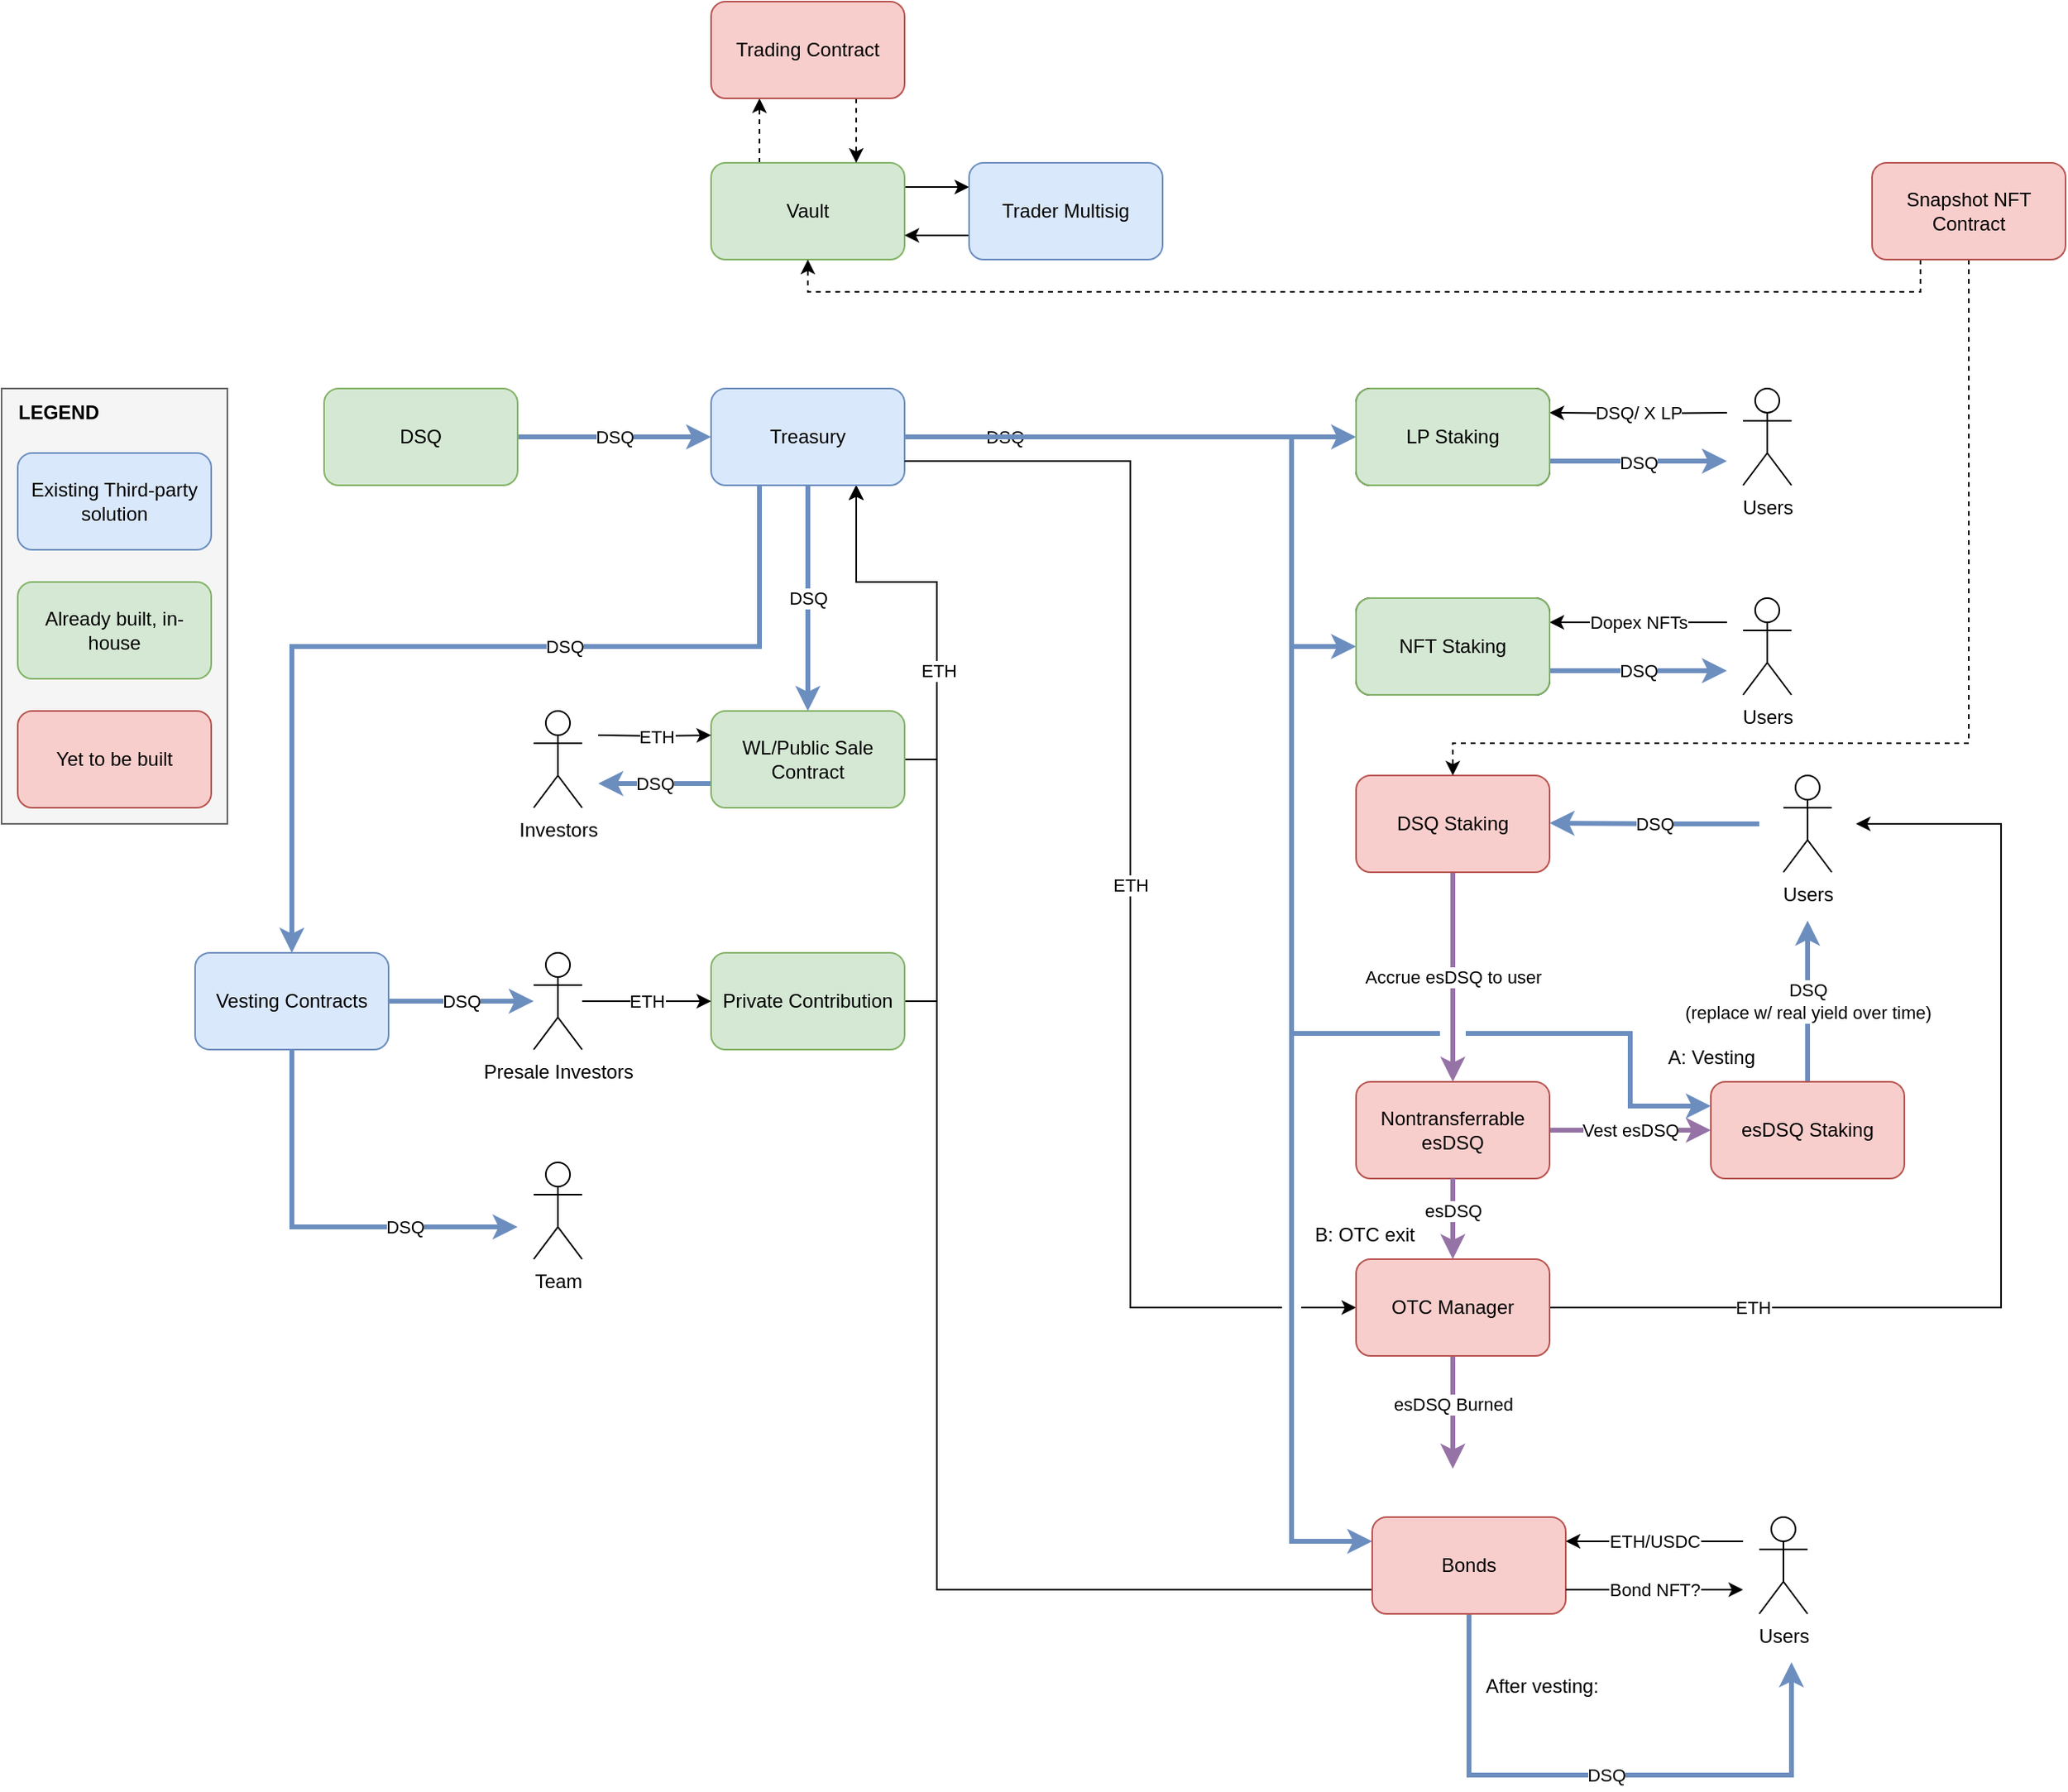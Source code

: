 <mxfile version="20.3.0" type="device" pages="3"><diagram id="2Hbxnk11KFc1ChnuIYfN" name="Ecosystem"><mxGraphModel dx="1422" dy="1265" grid="1" gridSize="10" guides="1" tooltips="1" connect="1" arrows="1" fold="1" page="0" pageScale="1" pageWidth="1700" pageHeight="1100" math="0" shadow="0"><root><mxCell id="0"/><mxCell id="1" parent="0"/><mxCell id="eENBWlVigVIE0L7G8S4K-54" style="edgeStyle=orthogonalEdgeStyle;rounded=0;jumpStyle=gap;jumpSize=12;orthogonalLoop=1;jettySize=auto;html=1;exitX=0;exitY=0.75;exitDx=0;exitDy=0;entryX=0.75;entryY=1;entryDx=0;entryDy=0;strokeWidth=1;" parent="1" source="eENBWlVigVIE0L7G8S4K-46" target="eENBWlVigVIE0L7G8S4K-1" edge="1"><mxGeometry relative="1" as="geometry"><Array as="points"><mxPoint x="580" y="785"/><mxPoint x="580" y="160"/><mxPoint x="530" y="160"/></Array></mxGeometry></mxCell><mxCell id="eENBWlVigVIE0L7G8S4K-47" style="edgeStyle=orthogonalEdgeStyle;rounded=0;orthogonalLoop=1;jettySize=auto;html=1;exitX=1;exitY=0.5;exitDx=0;exitDy=0;entryX=0;entryY=0.25;entryDx=0;entryDy=0;strokeWidth=3;fillColor=#dae8fc;strokeColor=#6c8ebf;" parent="1" source="eENBWlVigVIE0L7G8S4K-1" target="eENBWlVigVIE0L7G8S4K-46" edge="1"><mxGeometry relative="1" as="geometry"><Array as="points"><mxPoint x="800" y="70"/><mxPoint x="800" y="755"/></Array></mxGeometry></mxCell><mxCell id="eENBWlVigVIE0L7G8S4K-43" value="" style="rounded=0;whiteSpace=wrap;html=1;fillColor=#f5f5f5;fontColor=#333333;strokeColor=#666666;" parent="1" vertex="1"><mxGeometry y="40" width="140" height="270" as="geometry"/></mxCell><mxCell id="eENBWlVigVIE0L7G8S4K-2" value="DSQ" style="edgeStyle=orthogonalEdgeStyle;rounded=0;orthogonalLoop=1;jettySize=auto;html=1;exitX=1;exitY=0.5;exitDx=0;exitDy=0;entryX=0;entryY=0.5;entryDx=0;entryDy=0;fillColor=#dae8fc;strokeColor=#6c8ebf;strokeWidth=3;" parent="1" source="uSGcRh3RDVfGduIQqSpT-1" target="eENBWlVigVIE0L7G8S4K-1" edge="1"><mxGeometry relative="1" as="geometry"/></mxCell><mxCell id="uSGcRh3RDVfGduIQqSpT-1" value="DSQ" style="rounded=1;whiteSpace=wrap;html=1;fillColor=#d5e8d4;strokeColor=#82b366;" parent="1" vertex="1"><mxGeometry x="200" y="40" width="120" height="60" as="geometry"/></mxCell><mxCell id="eENBWlVigVIE0L7G8S4K-33" value="DSQ&lt;br&gt;(replace w/ real yield over time)" style="edgeStyle=orthogonalEdgeStyle;rounded=0;orthogonalLoop=1;jettySize=auto;html=1;exitX=0.5;exitY=0;exitDx=0;exitDy=0;strokeWidth=3;fillColor=#dae8fc;strokeColor=#6c8ebf;startArrow=none;" parent="1" source="zjhkHGpCl8EwcmfqpdrE-4" edge="1"><mxGeometry relative="1" as="geometry"><mxPoint x="1120" y="370" as="targetPoint"/><mxPoint as="offset"/></mxGeometry></mxCell><mxCell id="eENBWlVigVIE0L7G8S4K-35" value="ETH" style="edgeStyle=orthogonalEdgeStyle;rounded=0;orthogonalLoop=1;jettySize=auto;html=1;strokeWidth=1;exitX=1;exitY=0.5;exitDx=0;exitDy=0;" parent="1" source="zjhkHGpCl8EwcmfqpdrE-2" edge="1"><mxGeometry x="-0.625" relative="1" as="geometry"><mxPoint x="1150" y="310" as="targetPoint"/><Array as="points"><mxPoint x="1240" y="610"/><mxPoint x="1240" y="310"/></Array><mxPoint as="offset"/><mxPoint x="1070" y="580" as="sourcePoint"/></mxGeometry></mxCell><mxCell id="eENBWlVigVIE0L7G8S4K-37" value="esDSQ Burned" style="edgeStyle=orthogonalEdgeStyle;rounded=0;orthogonalLoop=1;jettySize=auto;html=1;exitX=0.5;exitY=1;exitDx=0;exitDy=0;strokeWidth=3;startArrow=none;fillColor=#e1d5e7;strokeColor=#9673a6;" parent="1" source="zjhkHGpCl8EwcmfqpdrE-2" edge="1"><mxGeometry x="-0.143" relative="1" as="geometry"><mxPoint x="900" y="710" as="targetPoint"/><mxPoint as="offset"/></mxGeometry></mxCell><mxCell id="zjhkHGpCl8EwcmfqpdrE-7" value="Vest esDSQ" style="edgeStyle=orthogonalEdgeStyle;rounded=0;orthogonalLoop=1;jettySize=auto;html=1;exitX=1;exitY=0.5;exitDx=0;exitDy=0;entryX=0;entryY=0.5;entryDx=0;entryDy=0;endArrow=classic;endFill=1;fillColor=#e1d5e7;strokeColor=#9673a6;strokeWidth=3;" parent="1" source="uSGcRh3RDVfGduIQqSpT-2" target="zjhkHGpCl8EwcmfqpdrE-4" edge="1"><mxGeometry relative="1" as="geometry"/></mxCell><mxCell id="uSGcRh3RDVfGduIQqSpT-2" value="Nontransferrable esDSQ" style="rounded=1;whiteSpace=wrap;html=1;fillColor=#f8cecc;strokeColor=#b85450;" parent="1" vertex="1"><mxGeometry x="840" y="470" width="120" height="60" as="geometry"/></mxCell><mxCell id="eENBWlVigVIE0L7G8S4K-9" value="DSQ" style="edgeStyle=orthogonalEdgeStyle;rounded=0;orthogonalLoop=1;jettySize=auto;html=1;exitX=0;exitY=0.75;exitDx=0;exitDy=0;fillColor=#dae8fc;strokeColor=#6c8ebf;strokeWidth=3;" parent="1" source="uSGcRh3RDVfGduIQqSpT-3" edge="1"><mxGeometry relative="1" as="geometry"><mxPoint x="370" y="285" as="targetPoint"/></mxGeometry></mxCell><mxCell id="eENBWlVigVIE0L7G8S4K-29" style="edgeStyle=orthogonalEdgeStyle;rounded=0;orthogonalLoop=1;jettySize=auto;html=1;exitX=1;exitY=0.5;exitDx=0;exitDy=0;entryX=0.75;entryY=1;entryDx=0;entryDy=0;" parent="1" source="uSGcRh3RDVfGduIQqSpT-3" target="eENBWlVigVIE0L7G8S4K-1" edge="1"><mxGeometry relative="1" as="geometry"><Array as="points"><mxPoint x="580" y="270"/><mxPoint x="580" y="160"/><mxPoint x="530" y="160"/></Array></mxGeometry></mxCell><mxCell id="uSGcRh3RDVfGduIQqSpT-3" value="WL/Public Sale Contract" style="rounded=1;whiteSpace=wrap;html=1;fillColor=#d5e8d4;strokeColor=#82b366;" parent="1" vertex="1"><mxGeometry x="440" y="240" width="120" height="60" as="geometry"/></mxCell><mxCell id="eENBWlVigVIE0L7G8S4K-28" style="edgeStyle=orthogonalEdgeStyle;rounded=0;orthogonalLoop=1;jettySize=auto;html=1;exitX=1;exitY=0.5;exitDx=0;exitDy=0;entryX=0.75;entryY=1;entryDx=0;entryDy=0;" parent="1" source="uSGcRh3RDVfGduIQqSpT-4" target="eENBWlVigVIE0L7G8S4K-1" edge="1"><mxGeometry relative="1" as="geometry"><Array as="points"><mxPoint x="580" y="420"/><mxPoint x="580" y="160"/><mxPoint x="530" y="160"/></Array></mxGeometry></mxCell><mxCell id="eENBWlVigVIE0L7G8S4K-30" value="ETH" style="edgeLabel;html=1;align=center;verticalAlign=middle;resizable=0;points=[];" parent="eENBWlVigVIE0L7G8S4K-28" vertex="1" connectable="0"><mxGeometry x="0.154" y="-1" relative="1" as="geometry"><mxPoint as="offset"/></mxGeometry></mxCell><mxCell id="uSGcRh3RDVfGduIQqSpT-4" value="Private Contribution" style="rounded=1;whiteSpace=wrap;html=1;fillColor=#d5e8d4;strokeColor=#82b366;" parent="1" vertex="1"><mxGeometry x="440" y="390" width="120" height="60" as="geometry"/></mxCell><mxCell id="eENBWlVigVIE0L7G8S4K-3" value="DSQ" style="edgeStyle=orthogonalEdgeStyle;rounded=0;orthogonalLoop=1;jettySize=auto;html=1;exitX=0.5;exitY=1;exitDx=0;exitDy=0;entryX=0.5;entryY=0;entryDx=0;entryDy=0;fillColor=#dae8fc;strokeColor=#6c8ebf;strokeWidth=3;" parent="1" source="eENBWlVigVIE0L7G8S4K-1" target="uSGcRh3RDVfGduIQqSpT-3" edge="1"><mxGeometry relative="1" as="geometry"/></mxCell><mxCell id="eENBWlVigVIE0L7G8S4K-6" value="DSQ" style="edgeStyle=orthogonalEdgeStyle;rounded=0;orthogonalLoop=1;jettySize=auto;html=1;exitX=0.25;exitY=1;exitDx=0;exitDy=0;entryX=0.5;entryY=0;entryDx=0;entryDy=0;fillColor=#dae8fc;strokeColor=#6c8ebf;strokeWidth=3;" parent="1" source="eENBWlVigVIE0L7G8S4K-1" target="eENBWlVigVIE0L7G8S4K-20" edge="1"><mxGeometry x="-0.236" relative="1" as="geometry"><mxPoint x="320" y="420" as="targetPoint"/><Array as="points"><mxPoint x="470" y="200"/><mxPoint x="180" y="200"/></Array><mxPoint as="offset"/></mxGeometry></mxCell><mxCell id="eENBWlVigVIE0L7G8S4K-12" style="edgeStyle=orthogonalEdgeStyle;rounded=0;orthogonalLoop=1;jettySize=auto;html=1;exitX=1;exitY=0.5;exitDx=0;exitDy=0;entryX=0;entryY=0.5;entryDx=0;entryDy=0;fillColor=#dae8fc;strokeColor=#6c8ebf;strokeWidth=3;" parent="1" source="eENBWlVigVIE0L7G8S4K-1" target="eENBWlVigVIE0L7G8S4K-10" edge="1"><mxGeometry relative="1" as="geometry"/></mxCell><mxCell id="eENBWlVigVIE0L7G8S4K-13" value="DSQ" style="edgeStyle=orthogonalEdgeStyle;rounded=0;orthogonalLoop=1;jettySize=auto;html=1;exitX=1;exitY=0.5;exitDx=0;exitDy=0;entryX=0;entryY=0.5;entryDx=0;entryDy=0;fillColor=#dae8fc;strokeColor=#6c8ebf;strokeWidth=3;" parent="1" source="eENBWlVigVIE0L7G8S4K-1" target="eENBWlVigVIE0L7G8S4K-11" edge="1"><mxGeometry x="-0.7" relative="1" as="geometry"><Array as="points"><mxPoint x="800" y="70"/><mxPoint x="800" y="200"/></Array><mxPoint as="offset"/></mxGeometry></mxCell><mxCell id="eENBWlVigVIE0L7G8S4K-1" value="Treasury" style="rounded=1;whiteSpace=wrap;html=1;fillColor=#dae8fc;strokeColor=#6c8ebf;" parent="1" vertex="1"><mxGeometry x="440" y="40" width="120" height="60" as="geometry"/></mxCell><mxCell id="eENBWlVigVIE0L7G8S4K-5" value="ETH" style="edgeStyle=orthogonalEdgeStyle;rounded=0;orthogonalLoop=1;jettySize=auto;html=1;entryX=0;entryY=0.5;entryDx=0;entryDy=0;" parent="1" source="eENBWlVigVIE0L7G8S4K-4" target="uSGcRh3RDVfGduIQqSpT-4" edge="1"><mxGeometry relative="1" as="geometry"/></mxCell><mxCell id="eENBWlVigVIE0L7G8S4K-4" value="Presale Investors" style="shape=umlActor;verticalLabelPosition=bottom;verticalAlign=top;html=1;outlineConnect=0;" parent="1" vertex="1"><mxGeometry x="330" y="390" width="30" height="60" as="geometry"/></mxCell><mxCell id="eENBWlVigVIE0L7G8S4K-8" value="ETH" style="edgeStyle=orthogonalEdgeStyle;rounded=0;orthogonalLoop=1;jettySize=auto;html=1;entryX=0;entryY=0.25;entryDx=0;entryDy=0;" parent="1" target="uSGcRh3RDVfGduIQqSpT-3" edge="1"><mxGeometry relative="1" as="geometry"><mxPoint x="370" y="255" as="sourcePoint"/></mxGeometry></mxCell><mxCell id="eENBWlVigVIE0L7G8S4K-7" value="Investors" style="shape=umlActor;verticalLabelPosition=bottom;verticalAlign=top;html=1;outlineConnect=0;" parent="1" vertex="1"><mxGeometry x="330" y="240" width="30" height="60" as="geometry"/></mxCell><mxCell id="eENBWlVigVIE0L7G8S4K-15" value="DSQ/ X LP" style="edgeStyle=orthogonalEdgeStyle;rounded=0;orthogonalLoop=1;jettySize=auto;html=1;exitX=1;exitY=0.25;exitDx=0;exitDy=0;entryX=1;entryY=0.25;entryDx=0;entryDy=0;" parent="1" target="eENBWlVigVIE0L7G8S4K-10" edge="1"><mxGeometry relative="1" as="geometry"><mxPoint x="1070" y="55" as="sourcePoint"/></mxGeometry></mxCell><mxCell id="eENBWlVigVIE0L7G8S4K-16" value="DSQ" style="edgeStyle=orthogonalEdgeStyle;rounded=0;orthogonalLoop=1;jettySize=auto;html=1;exitX=1;exitY=0.75;exitDx=0;exitDy=0;fillColor=#dae8fc;strokeColor=#6c8ebf;strokeWidth=3;" parent="1" source="eENBWlVigVIE0L7G8S4K-10" edge="1"><mxGeometry relative="1" as="geometry"><mxPoint x="1070" y="85" as="targetPoint"/></mxGeometry></mxCell><mxCell id="eENBWlVigVIE0L7G8S4K-10" value="LP Staking" style="rounded=1;whiteSpace=wrap;html=1;" parent="1" vertex="1"><mxGeometry x="840" y="40" width="120" height="60" as="geometry"/></mxCell><mxCell id="eENBWlVigVIE0L7G8S4K-11" value="NFT Staking" style="rounded=1;whiteSpace=wrap;html=1;" parent="1" vertex="1"><mxGeometry x="840" y="170" width="120" height="60" as="geometry"/></mxCell><mxCell id="eENBWlVigVIE0L7G8S4K-14" value="Users" style="shape=umlActor;verticalLabelPosition=bottom;verticalAlign=top;html=1;outlineConnect=0;" parent="1" vertex="1"><mxGeometry x="1080" y="40" width="30" height="60" as="geometry"/></mxCell><mxCell id="eENBWlVigVIE0L7G8S4K-17" value="Dopex NFTs" style="edgeStyle=orthogonalEdgeStyle;rounded=0;orthogonalLoop=1;jettySize=auto;html=1;exitX=1;exitY=0.25;exitDx=0;exitDy=0;entryX=1;entryY=0.25;entryDx=0;entryDy=0;" parent="1" edge="1"><mxGeometry relative="1" as="geometry"><mxPoint x="960" y="185" as="targetPoint"/><mxPoint x="1070" y="185" as="sourcePoint"/></mxGeometry></mxCell><mxCell id="eENBWlVigVIE0L7G8S4K-18" value="DSQ" style="edgeStyle=orthogonalEdgeStyle;rounded=0;orthogonalLoop=1;jettySize=auto;html=1;exitX=1;exitY=0.75;exitDx=0;exitDy=0;fillColor=#dae8fc;strokeColor=#6c8ebf;strokeWidth=3;" parent="1" edge="1"><mxGeometry relative="1" as="geometry"><mxPoint x="1070" y="215" as="targetPoint"/><mxPoint x="960" y="215" as="sourcePoint"/></mxGeometry></mxCell><mxCell id="eENBWlVigVIE0L7G8S4K-19" value="Users" style="shape=umlActor;verticalLabelPosition=bottom;verticalAlign=top;html=1;outlineConnect=0;" parent="1" vertex="1"><mxGeometry x="1080" y="170" width="30" height="60" as="geometry"/></mxCell><mxCell id="eENBWlVigVIE0L7G8S4K-21" value="DSQ" style="edgeStyle=orthogonalEdgeStyle;rounded=0;orthogonalLoop=1;jettySize=auto;html=1;fillColor=#dae8fc;strokeColor=#6c8ebf;strokeWidth=3;" parent="1" source="eENBWlVigVIE0L7G8S4K-20" target="eENBWlVigVIE0L7G8S4K-4" edge="1"><mxGeometry relative="1" as="geometry"/></mxCell><mxCell id="eENBWlVigVIE0L7G8S4K-57" value="DSQ" style="edgeStyle=orthogonalEdgeStyle;rounded=0;jumpStyle=gap;jumpSize=12;orthogonalLoop=1;jettySize=auto;html=1;exitX=0.5;exitY=1;exitDx=0;exitDy=0;strokeWidth=3;fillColor=#dae8fc;strokeColor=#6c8ebf;" parent="1" source="eENBWlVigVIE0L7G8S4K-20" edge="1"><mxGeometry x="0.44" relative="1" as="geometry"><mxPoint x="320" y="560" as="targetPoint"/><Array as="points"><mxPoint x="180" y="560"/></Array><mxPoint as="offset"/></mxGeometry></mxCell><mxCell id="eENBWlVigVIE0L7G8S4K-20" value="Vesting Contracts" style="rounded=1;whiteSpace=wrap;html=1;fillColor=#dae8fc;strokeColor=#6c8ebf;" parent="1" vertex="1"><mxGeometry x="120" y="390" width="120" height="60" as="geometry"/></mxCell><mxCell id="eENBWlVigVIE0L7G8S4K-27" value="Accrue esDSQ to user" style="edgeStyle=orthogonalEdgeStyle;rounded=0;orthogonalLoop=1;jettySize=auto;html=1;exitX=0.5;exitY=1;exitDx=0;exitDy=0;entryX=0.5;entryY=0;entryDx=0;entryDy=0;fillColor=#e1d5e7;strokeColor=#9673a6;strokeWidth=3;" parent="1" source="eENBWlVigVIE0L7G8S4K-22" target="uSGcRh3RDVfGduIQqSpT-2" edge="1"><mxGeometry relative="1" as="geometry"/></mxCell><mxCell id="eENBWlVigVIE0L7G8S4K-22" value="DSQ Staking" style="rounded=1;whiteSpace=wrap;html=1;fillColor=#f8cecc;strokeColor=#b85450;" parent="1" vertex="1"><mxGeometry x="840" y="280" width="120" height="60" as="geometry"/></mxCell><mxCell id="eENBWlVigVIE0L7G8S4K-24" value="DSQ" style="edgeStyle=orthogonalEdgeStyle;rounded=0;orthogonalLoop=1;jettySize=auto;html=1;entryX=1;entryY=0.25;entryDx=0;entryDy=0;fillColor=#dae8fc;strokeColor=#6c8ebf;strokeWidth=3;" parent="1" edge="1"><mxGeometry relative="1" as="geometry"><mxPoint x="960" y="309.5" as="targetPoint"/><mxPoint x="1090" y="310" as="sourcePoint"/><Array as="points"><mxPoint x="1025" y="310"/></Array></mxGeometry></mxCell><mxCell id="eENBWlVigVIE0L7G8S4K-26" value="Users" style="shape=umlActor;verticalLabelPosition=bottom;verticalAlign=top;html=1;outlineConnect=0;" parent="1" vertex="1"><mxGeometry x="1105" y="280" width="30" height="60" as="geometry"/></mxCell><mxCell id="eENBWlVigVIE0L7G8S4K-34" value="A: Vesting" style="text;html=1;align=center;verticalAlign=middle;resizable=0;points=[];autosize=1;strokeColor=none;fillColor=none;" parent="1" vertex="1"><mxGeometry x="1020" y="440" width="80" height="30" as="geometry"/></mxCell><mxCell id="eENBWlVigVIE0L7G8S4K-36" value="B: OTC exit" style="text;html=1;align=center;verticalAlign=middle;resizable=0;points=[];autosize=1;strokeColor=none;fillColor=none;" parent="1" vertex="1"><mxGeometry x="800" y="550" width="90" height="30" as="geometry"/></mxCell><mxCell id="eENBWlVigVIE0L7G8S4K-38" value="LP Staking" style="rounded=1;whiteSpace=wrap;html=1;fillColor=#d5e8d4;strokeColor=#82b366;" parent="1" vertex="1"><mxGeometry x="840" y="40" width="120" height="60" as="geometry"/></mxCell><mxCell id="eENBWlVigVIE0L7G8S4K-39" value="NFT Staking" style="rounded=1;whiteSpace=wrap;html=1;fillColor=#d5e8d4;strokeColor=#82b366;" parent="1" vertex="1"><mxGeometry x="840" y="170" width="120" height="60" as="geometry"/></mxCell><mxCell id="eENBWlVigVIE0L7G8S4K-40" value="Existing Third-party solution" style="rounded=1;whiteSpace=wrap;html=1;fillColor=#dae8fc;strokeColor=#6c8ebf;" parent="1" vertex="1"><mxGeometry x="10" y="80" width="120" height="60" as="geometry"/></mxCell><mxCell id="eENBWlVigVIE0L7G8S4K-41" value="Already built, in-house" style="rounded=1;whiteSpace=wrap;html=1;fillColor=#d5e8d4;strokeColor=#82b366;" parent="1" vertex="1"><mxGeometry x="10" y="160" width="120" height="60" as="geometry"/></mxCell><mxCell id="eENBWlVigVIE0L7G8S4K-42" value="Yet to be built" style="rounded=1;whiteSpace=wrap;html=1;fillColor=#f8cecc;strokeColor=#b85450;" parent="1" vertex="1"><mxGeometry x="10" y="240" width="120" height="60" as="geometry"/></mxCell><mxCell id="eENBWlVigVIE0L7G8S4K-44" value="LEGEND" style="text;html=1;align=center;verticalAlign=middle;resizable=0;points=[];autosize=1;strokeColor=none;fillColor=none;fontStyle=1" parent="1" vertex="1"><mxGeometry y="40" width="70" height="30" as="geometry"/></mxCell><mxCell id="eENBWlVigVIE0L7G8S4K-51" value="DSQ" style="edgeStyle=orthogonalEdgeStyle;rounded=0;orthogonalLoop=1;jettySize=auto;html=1;exitX=0.5;exitY=1;exitDx=0;exitDy=0;strokeWidth=3;fillColor=#dae8fc;strokeColor=#6c8ebf;" parent="1" source="eENBWlVigVIE0L7G8S4K-46" edge="1"><mxGeometry relative="1" as="geometry"><mxPoint x="1110" y="830" as="targetPoint"/><Array as="points"><mxPoint x="910" y="900"/><mxPoint x="1110" y="900"/></Array></mxGeometry></mxCell><mxCell id="eENBWlVigVIE0L7G8S4K-46" value="Bonds" style="rounded=1;whiteSpace=wrap;html=1;fillColor=#f8cecc;strokeColor=#b85450;" parent="1" vertex="1"><mxGeometry x="850" y="740" width="120" height="60" as="geometry"/></mxCell><mxCell id="eENBWlVigVIE0L7G8S4K-48" value="ETH/USDC" style="edgeStyle=orthogonalEdgeStyle;rounded=0;orthogonalLoop=1;jettySize=auto;html=1;exitX=1;exitY=0.25;exitDx=0;exitDy=0;entryX=1;entryY=0.25;entryDx=0;entryDy=0;" parent="1" edge="1"><mxGeometry relative="1" as="geometry"><mxPoint x="970" y="755" as="targetPoint"/><mxPoint x="1080" y="755" as="sourcePoint"/></mxGeometry></mxCell><mxCell id="eENBWlVigVIE0L7G8S4K-49" value="Bond NFT?" style="edgeStyle=orthogonalEdgeStyle;rounded=0;orthogonalLoop=1;jettySize=auto;html=1;exitX=1;exitY=0.75;exitDx=0;exitDy=0;strokeWidth=1;" parent="1" edge="1"><mxGeometry relative="1" as="geometry"><mxPoint x="1080" y="785" as="targetPoint"/><mxPoint x="970" y="785" as="sourcePoint"/></mxGeometry></mxCell><mxCell id="eENBWlVigVIE0L7G8S4K-50" value="Users" style="shape=umlActor;verticalLabelPosition=bottom;verticalAlign=top;html=1;outlineConnect=0;" parent="1" vertex="1"><mxGeometry x="1090" y="740" width="30" height="60" as="geometry"/></mxCell><mxCell id="eENBWlVigVIE0L7G8S4K-52" value="After vesting:" style="text;html=1;align=center;verticalAlign=middle;resizable=0;points=[];autosize=1;strokeColor=none;fillColor=none;" parent="1" vertex="1"><mxGeometry x="910" y="830" width="90" height="30" as="geometry"/></mxCell><mxCell id="eENBWlVigVIE0L7G8S4K-53" value="ETH" style="edgeStyle=orthogonalEdgeStyle;rounded=0;orthogonalLoop=1;jettySize=auto;html=1;exitX=1;exitY=0.75;exitDx=0;exitDy=0;entryX=0;entryY=0.5;entryDx=0;entryDy=0;strokeWidth=1;jumpStyle=gap;jumpSize=12;" parent="1" source="eENBWlVigVIE0L7G8S4K-1" target="zjhkHGpCl8EwcmfqpdrE-2" edge="1"><mxGeometry relative="1" as="geometry"/></mxCell><mxCell id="eENBWlVigVIE0L7G8S4K-56" value="Team" style="shape=umlActor;verticalLabelPosition=bottom;verticalAlign=top;html=1;outlineConnect=0;" parent="1" vertex="1"><mxGeometry x="330" y="520" width="30" height="60" as="geometry"/></mxCell><mxCell id="eENBWlVigVIE0L7G8S4K-61" style="edgeStyle=orthogonalEdgeStyle;rounded=0;jumpStyle=gap;jumpSize=12;orthogonalLoop=1;jettySize=auto;html=1;exitX=1;exitY=0.25;exitDx=0;exitDy=0;entryX=0;entryY=0.25;entryDx=0;entryDy=0;strokeWidth=1;" parent="1" source="eENBWlVigVIE0L7G8S4K-58" target="eENBWlVigVIE0L7G8S4K-59" edge="1"><mxGeometry relative="1" as="geometry"/></mxCell><mxCell id="eENBWlVigVIE0L7G8S4K-64" style="edgeStyle=orthogonalEdgeStyle;rounded=0;jumpStyle=gap;jumpSize=12;orthogonalLoop=1;jettySize=auto;html=1;exitX=0.25;exitY=0;exitDx=0;exitDy=0;entryX=0.25;entryY=1;entryDx=0;entryDy=0;strokeWidth=1;dashed=1;" parent="1" source="eENBWlVigVIE0L7G8S4K-58" target="eENBWlVigVIE0L7G8S4K-63" edge="1"><mxGeometry relative="1" as="geometry"/></mxCell><mxCell id="eENBWlVigVIE0L7G8S4K-58" value="Vault" style="rounded=1;whiteSpace=wrap;html=1;fillColor=#d5e8d4;strokeColor=#82b366;" parent="1" vertex="1"><mxGeometry x="440" y="-100" width="120" height="60" as="geometry"/></mxCell><mxCell id="eENBWlVigVIE0L7G8S4K-62" style="edgeStyle=orthogonalEdgeStyle;rounded=0;jumpStyle=gap;jumpSize=12;orthogonalLoop=1;jettySize=auto;html=1;exitX=0;exitY=0.75;exitDx=0;exitDy=0;entryX=1;entryY=0.75;entryDx=0;entryDy=0;strokeWidth=1;" parent="1" source="eENBWlVigVIE0L7G8S4K-59" target="eENBWlVigVIE0L7G8S4K-58" edge="1"><mxGeometry relative="1" as="geometry"/></mxCell><mxCell id="eENBWlVigVIE0L7G8S4K-59" value="Trader Multisig" style="rounded=1;whiteSpace=wrap;html=1;fillColor=#dae8fc;strokeColor=#6c8ebf;" parent="1" vertex="1"><mxGeometry x="600" y="-100" width="120" height="60" as="geometry"/></mxCell><mxCell id="eENBWlVigVIE0L7G8S4K-65" style="edgeStyle=orthogonalEdgeStyle;rounded=0;jumpStyle=gap;jumpSize=12;orthogonalLoop=1;jettySize=auto;html=1;exitX=0.75;exitY=1;exitDx=0;exitDy=0;entryX=0.75;entryY=0;entryDx=0;entryDy=0;strokeWidth=1;dashed=1;" parent="1" source="eENBWlVigVIE0L7G8S4K-63" target="eENBWlVigVIE0L7G8S4K-58" edge="1"><mxGeometry relative="1" as="geometry"/></mxCell><mxCell id="eENBWlVigVIE0L7G8S4K-63" value="Trading Contract" style="rounded=1;whiteSpace=wrap;html=1;fillColor=#f8cecc;strokeColor=#b85450;" parent="1" vertex="1"><mxGeometry x="440" y="-200" width="120" height="60" as="geometry"/></mxCell><mxCell id="eENBWlVigVIE0L7G8S4K-67" style="edgeStyle=orthogonalEdgeStyle;rounded=0;jumpStyle=gap;jumpSize=12;orthogonalLoop=1;jettySize=auto;html=1;exitX=0.25;exitY=1;exitDx=0;exitDy=0;entryX=0.5;entryY=1;entryDx=0;entryDy=0;dashed=1;strokeWidth=1;" parent="1" source="eENBWlVigVIE0L7G8S4K-66" target="eENBWlVigVIE0L7G8S4K-58" edge="1"><mxGeometry relative="1" as="geometry"/></mxCell><mxCell id="eENBWlVigVIE0L7G8S4K-68" style="edgeStyle=orthogonalEdgeStyle;rounded=0;jumpStyle=gap;jumpSize=12;orthogonalLoop=1;jettySize=auto;html=1;exitX=0.5;exitY=1;exitDx=0;exitDy=0;entryX=0.5;entryY=0;entryDx=0;entryDy=0;dashed=1;strokeWidth=1;" parent="1" source="eENBWlVigVIE0L7G8S4K-66" target="eENBWlVigVIE0L7G8S4K-22" edge="1"><mxGeometry relative="1" as="geometry"><Array as="points"><mxPoint x="1220" y="260"/><mxPoint x="900" y="260"/></Array></mxGeometry></mxCell><mxCell id="eENBWlVigVIE0L7G8S4K-66" value="Snapshot NFT Contract" style="rounded=1;whiteSpace=wrap;html=1;fillColor=#f8cecc;strokeColor=#b85450;" parent="1" vertex="1"><mxGeometry x="1160" y="-100" width="120" height="60" as="geometry"/></mxCell><mxCell id="zjhkHGpCl8EwcmfqpdrE-2" value="OTC Manager" style="rounded=1;whiteSpace=wrap;html=1;fillColor=#f8cecc;strokeColor=#b85450;" parent="1" vertex="1"><mxGeometry x="840" y="580" width="120" height="60" as="geometry"/></mxCell><mxCell id="zjhkHGpCl8EwcmfqpdrE-3" value="esDSQ" style="edgeStyle=orthogonalEdgeStyle;rounded=0;orthogonalLoop=1;jettySize=auto;html=1;exitX=0.5;exitY=1;exitDx=0;exitDy=0;strokeWidth=3;endArrow=classic;endFill=1;fillColor=#e1d5e7;strokeColor=#9673a6;" parent="1" source="uSGcRh3RDVfGduIQqSpT-2" target="zjhkHGpCl8EwcmfqpdrE-2" edge="1"><mxGeometry x="-0.2" relative="1" as="geometry"><mxPoint x="900" y="670" as="targetPoint"/><mxPoint as="offset"/><mxPoint x="900" y="530" as="sourcePoint"/></mxGeometry></mxCell><mxCell id="zjhkHGpCl8EwcmfqpdrE-4" value="esDSQ Staking" style="rounded=1;whiteSpace=wrap;html=1;fillColor=#f8cecc;strokeColor=#b85450;" parent="1" vertex="1"><mxGeometry x="1060" y="470" width="120" height="60" as="geometry"/></mxCell><mxCell id="eENBWlVigVIE0L7G8S4K-31" style="edgeStyle=orthogonalEdgeStyle;rounded=0;orthogonalLoop=1;jettySize=auto;html=1;exitX=1;exitY=0.5;exitDx=0;exitDy=0;entryX=0;entryY=0.25;entryDx=0;entryDy=0;fillColor=#dae8fc;strokeColor=#6c8ebf;strokeWidth=3;jumpStyle=gap;jumpSize=12;" parent="1" source="eENBWlVigVIE0L7G8S4K-1" target="zjhkHGpCl8EwcmfqpdrE-4" edge="1"><mxGeometry relative="1" as="geometry"><Array as="points"><mxPoint x="800" y="70"/><mxPoint x="800" y="440"/><mxPoint x="1010" y="440"/><mxPoint x="1010" y="485"/></Array></mxGeometry></mxCell></root></mxGraphModel></diagram><diagram id="ARsI7AJJDAJ5B1VhvWNc" name="esDSQ Swimlane"><mxGraphModel dx="1422" dy="865" grid="1" gridSize="10" guides="1" tooltips="1" connect="1" arrows="1" fold="1" page="1" pageScale="1" pageWidth="1700" pageHeight="1100" math="0" shadow="0"><root><mxCell id="0"/><mxCell id="1" parent="0"/><mxCell id="byInAE6Y-9u2KPE36Bn4-1" value="Router" style="rounded=1;whiteSpace=wrap;html=1;" parent="1" vertex="1"><mxGeometry x="200" y="240" width="120" height="60" as="geometry"/></mxCell><mxCell id="byInAE6Y-9u2KPE36Bn4-2" value="esDSQ" style="rounded=1;whiteSpace=wrap;html=1;" parent="1" vertex="1"><mxGeometry x="520" y="240" width="120" height="60" as="geometry"/></mxCell><mxCell id="byInAE6Y-9u2KPE36Bn4-3" value="DSQ" style="rounded=1;whiteSpace=wrap;html=1;" parent="1" vertex="1"><mxGeometry x="360" y="240" width="120" height="60" as="geometry"/></mxCell><mxCell id="byInAE6Y-9u2KPE36Bn4-4" value="DSQ RewardTracker" style="rounded=1;whiteSpace=wrap;html=1;" parent="1" vertex="1"><mxGeometry x="680" y="240" width="120" height="60" as="geometry"/></mxCell><mxCell id="byInAE6Y-9u2KPE36Bn4-5" value="" style="endArrow=none;html=1;rounded=0;exitX=0.5;exitY=1;exitDx=0;exitDy=0;strokeWidth=3;" parent="1" source="byInAE6Y-9u2KPE36Bn4-1" edge="1"><mxGeometry width="50" height="50" relative="1" as="geometry"><mxPoint x="700" y="470" as="sourcePoint"/><mxPoint x="260" y="880" as="targetPoint"/></mxGeometry></mxCell><mxCell id="byInAE6Y-9u2KPE36Bn4-6" value="" style="endArrow=none;html=1;rounded=0;exitX=0.5;exitY=1;exitDx=0;exitDy=0;strokeWidth=3;" parent="1" edge="1"><mxGeometry width="50" height="50" relative="1" as="geometry"><mxPoint x="419.5" y="300" as="sourcePoint"/><mxPoint x="419.5" y="880" as="targetPoint"/></mxGeometry></mxCell><mxCell id="byInAE6Y-9u2KPE36Bn4-7" value="" style="endArrow=none;html=1;rounded=0;exitX=0.5;exitY=1;exitDx=0;exitDy=0;strokeWidth=3;" parent="1" edge="1"><mxGeometry width="50" height="50" relative="1" as="geometry"><mxPoint x="579.5" y="300" as="sourcePoint"/><mxPoint x="579.5" y="880" as="targetPoint"/></mxGeometry></mxCell><mxCell id="byInAE6Y-9u2KPE36Bn4-8" value="" style="endArrow=none;html=1;rounded=0;exitX=0.5;exitY=1;exitDx=0;exitDy=0;strokeWidth=3;" parent="1" edge="1"><mxGeometry width="50" height="50" relative="1" as="geometry"><mxPoint x="739.5" y="300" as="sourcePoint"/><mxPoint x="739.5" y="880" as="targetPoint"/></mxGeometry></mxCell><mxCell id="byInAE6Y-9u2KPE36Bn4-9" value="User" style="rounded=1;whiteSpace=wrap;html=1;" parent="1" vertex="1"><mxGeometry x="40" y="240" width="120" height="60" as="geometry"/></mxCell><mxCell id="byInAE6Y-9u2KPE36Bn4-10" value="" style="endArrow=none;html=1;rounded=0;exitX=0.5;exitY=1;exitDx=0;exitDy=0;strokeWidth=3;" parent="1" source="byInAE6Y-9u2KPE36Bn4-9" edge="1"><mxGeometry width="50" height="50" relative="1" as="geometry"><mxPoint x="540" y="470" as="sourcePoint"/><mxPoint x="100" y="880" as="targetPoint"/></mxGeometry></mxCell><mxCell id="byInAE6Y-9u2KPE36Bn4-12" value="Stake DSQ" style="endArrow=classic;html=1;rounded=0;strokeWidth=1;" parent="1" edge="1"><mxGeometry width="50" height="50" relative="1" as="geometry"><mxPoint x="100" y="360" as="sourcePoint"/><mxPoint x="260" y="360" as="targetPoint"/><Array as="points"><mxPoint x="190" y="360"/></Array></mxGeometry></mxCell><mxCell id="byInAE6Y-9u2KPE36Bn4-13" value="esDSQ RewardTracker" style="rounded=1;whiteSpace=wrap;html=1;" parent="1" vertex="1"><mxGeometry x="840" y="240" width="120" height="60" as="geometry"/></mxCell><mxCell id="byInAE6Y-9u2KPE36Bn4-14" value="" style="endArrow=none;html=1;rounded=0;exitX=0.5;exitY=1;exitDx=0;exitDy=0;strokeWidth=3;" parent="1" edge="1"><mxGeometry width="50" height="50" relative="1" as="geometry"><mxPoint x="899.5" y="300" as="sourcePoint"/><mxPoint x="899.5" y="880" as="targetPoint"/></mxGeometry></mxCell><mxCell id="byInAE6Y-9u2KPE36Bn4-15" value="TransferFrom" style="endArrow=classic;html=1;rounded=0;strokeWidth=1;" parent="1" edge="1"><mxGeometry width="50" height="50" relative="1" as="geometry"><mxPoint x="260" y="370" as="sourcePoint"/><mxPoint x="420" y="370" as="targetPoint"/></mxGeometry></mxCell><mxCell id="byInAE6Y-9u2KPE36Bn4-16" value="Approve router for DSQ" style="endArrow=classic;html=1;rounded=0;strokeWidth=1;jumpSize=12;jumpStyle=gap;" parent="1" edge="1"><mxGeometry x="0.5" width="50" height="50" relative="1" as="geometry"><mxPoint x="100" y="340" as="sourcePoint"/><mxPoint x="420" y="340" as="targetPoint"/><Array as="points"><mxPoint x="190" y="340"/></Array><mxPoint as="offset"/></mxGeometry></mxCell><mxCell id="byInAE6Y-9u2KPE36Bn4-17" value="DSQ" style="endArrow=classic;html=1;rounded=0;strokeWidth=1;jumpStyle=gap;jumpSize=12;fillColor=#f8cecc;strokeColor=#b85450;" parent="1" edge="1"><mxGeometry x="0.25" width="50" height="50" relative="1" as="geometry"><mxPoint x="100" y="390" as="sourcePoint"/><mxPoint x="740" y="390" as="targetPoint"/><Array as="points"><mxPoint x="190" y="390"/></Array><mxPoint as="offset"/></mxGeometry></mxCell><mxCell id="byInAE6Y-9u2KPE36Bn4-18" value="StakeFor" style="endArrow=classic;html=1;rounded=0;strokeWidth=1;jumpStyle=gap;jumpSize=12;" parent="1" edge="1"><mxGeometry width="50" height="50" relative="1" as="geometry"><mxPoint x="260" y="410" as="sourcePoint"/><mxPoint x="740" y="410" as="targetPoint"/><Array as="points"><mxPoint x="350" y="410"/></Array><mxPoint as="offset"/></mxGeometry></mxCell><mxCell id="byInAE6Y-9u2KPE36Bn4-20" value="Claim" style="endArrow=classic;html=1;rounded=0;strokeWidth=1;" parent="1" edge="1"><mxGeometry width="50" height="50" relative="1" as="geometry"><mxPoint x="100" y="460" as="sourcePoint"/><mxPoint x="260" y="460" as="targetPoint"/><Array as="points"><mxPoint x="190" y="460"/></Array></mxGeometry></mxCell><mxCell id="byInAE6Y-9u2KPE36Bn4-21" value="ClaimFor" style="endArrow=classic;html=1;rounded=0;strokeWidth=1;jumpStyle=gap;jumpSize=12;" parent="1" edge="1"><mxGeometry width="50" height="50" relative="1" as="geometry"><mxPoint x="260" y="480" as="sourcePoint"/><mxPoint x="740" y="480" as="targetPoint"/><Array as="points"><mxPoint x="350" y="480"/></Array><mxPoint as="offset"/></mxGeometry></mxCell><mxCell id="byInAE6Y-9u2KPE36Bn4-22" value="Mint" style="endArrow=classic;html=1;rounded=0;strokeWidth=1;jumpStyle=gap;jumpSize=12;" parent="1" edge="1"><mxGeometry width="50" height="50" relative="1" as="geometry"><mxPoint x="740" y="500" as="sourcePoint"/><mxPoint x="580" y="500" as="targetPoint"/><Array as="points"/><mxPoint as="offset"/></mxGeometry></mxCell><mxCell id="byInAE6Y-9u2KPE36Bn4-23" value="esDSQ" style="endArrow=classic;html=1;rounded=0;strokeWidth=1;jumpStyle=gap;jumpSize=12;fillColor=#6a00ff;strokeColor=#3700CC;" parent="1" edge="1"><mxGeometry width="50" height="50" relative="1" as="geometry"><mxPoint x="580" y="520" as="sourcePoint"/><mxPoint x="100" y="520" as="targetPoint"/><Array as="points"/><mxPoint as="offset"/></mxGeometry></mxCell><mxCell id="byInAE6Y-9u2KPE36Bn4-24" value="Approve router for esDSQ" style="endArrow=classic;html=1;rounded=0;strokeWidth=1;jumpStyle=gap;jumpSize=12;" parent="1" edge="1"><mxGeometry width="50" height="50" relative="1" as="geometry"><mxPoint x="100" y="610" as="sourcePoint"/><mxPoint x="580" y="610" as="targetPoint"/><Array as="points"><mxPoint x="190" y="610"/></Array></mxGeometry></mxCell><mxCell id="byInAE6Y-9u2KPE36Bn4-25" value="Vest esDSQ" style="endArrow=classic;html=1;rounded=0;strokeWidth=1;" parent="1" edge="1"><mxGeometry width="50" height="50" relative="1" as="geometry"><mxPoint x="100" y="630" as="sourcePoint"/><mxPoint x="260" y="630" as="targetPoint"/><Array as="points"><mxPoint x="190" y="630"/></Array></mxGeometry></mxCell><mxCell id="byInAE6Y-9u2KPE36Bn4-27" value="TransferFrom" style="endArrow=classic;html=1;rounded=0;strokeWidth=1;jumpStyle=gap;jumpSize=12;" parent="1" edge="1"><mxGeometry x="0.5" width="50" height="50" relative="1" as="geometry"><mxPoint x="260" y="640" as="sourcePoint"/><mxPoint x="580" y="640" as="targetPoint"/><Array as="points"/><mxPoint as="offset"/></mxGeometry></mxCell><mxCell id="byInAE6Y-9u2KPE36Bn4-28" value="esDSQ" style="endArrow=classic;html=1;rounded=0;strokeWidth=1;jumpStyle=gap;jumpSize=12;fillColor=#6a00ff;strokeColor=#3700CC;" parent="1" edge="1"><mxGeometry width="50" height="50" relative="1" as="geometry"><mxPoint x="100" y="660" as="sourcePoint"/><mxPoint x="900" y="660" as="targetPoint"/><Array as="points"><mxPoint x="190" y="660"/></Array><mxPoint as="offset"/></mxGeometry></mxCell><mxCell id="byInAE6Y-9u2KPE36Bn4-29" value="esDSQ has &quot;restricted transfer&quot; mode where only whitelisted address can transfer, &lt;br&gt;however still respects approvals&lt;br&gt;esDSQ is mintable by the DSQ RewardTracker&lt;br&gt;RewardTrackers have &quot;restricted staking&quot; mode where only whitelisted StakeFor/UnstakeFor calls are allowed" style="text;html=1;align=center;verticalAlign=middle;resizable=0;points=[];autosize=1;strokeColor=none;fillColor=none;" parent="1" vertex="1"><mxGeometry x="350" y="150" width="610" height="70" as="geometry"/></mxCell><mxCell id="byInAE6Y-9u2KPE36Bn4-30" value="StakeFor" style="endArrow=classic;html=1;rounded=0;strokeWidth=1;jumpStyle=gap;jumpSize=12;" parent="1" edge="1"><mxGeometry x="-0.25" width="50" height="50" relative="1" as="geometry"><mxPoint x="260" y="680" as="sourcePoint"/><mxPoint x="900" y="680" as="targetPoint"/><Array as="points"><mxPoint x="350" y="680"/></Array><mxPoint as="offset"/></mxGeometry></mxCell><mxCell id="byInAE6Y-9u2KPE36Bn4-31" value="Unstake DSQ" style="endArrow=classic;html=1;rounded=0;strokeWidth=1;" parent="1" edge="1"><mxGeometry width="50" height="50" relative="1" as="geometry"><mxPoint x="100" y="720" as="sourcePoint"/><mxPoint x="260" y="720" as="targetPoint"/><Array as="points"><mxPoint x="190" y="720"/></Array></mxGeometry></mxCell><mxCell id="byInAE6Y-9u2KPE36Bn4-32" value="Pause vesting" style="endArrow=classic;html=1;rounded=0;strokeWidth=1;jumpStyle=gap;jumpSize=12;" parent="1" edge="1"><mxGeometry x="-0.25" width="50" height="50" relative="1" as="geometry"><mxPoint x="260" y="730" as="sourcePoint"/><mxPoint x="900" y="730" as="targetPoint"/><Array as="points"><mxPoint x="350" y="730"/></Array><mxPoint as="offset"/></mxGeometry></mxCell><mxCell id="byInAE6Y-9u2KPE36Bn4-34" value="Mint" style="endArrow=classic;html=1;rounded=0;strokeWidth=1;jumpStyle=gap;jumpSize=12;" parent="1" edge="1"><mxGeometry width="50" height="50" relative="1" as="geometry"><mxPoint x="740" y="770" as="sourcePoint"/><mxPoint x="580" y="770" as="targetPoint"/><Array as="points"/><mxPoint as="offset"/></mxGeometry></mxCell><mxCell id="byInAE6Y-9u2KPE36Bn4-35" value="UnstakeFor" style="endArrow=classic;html=1;rounded=0;strokeWidth=1;jumpStyle=gap;jumpSize=12;" parent="1" edge="1"><mxGeometry width="50" height="50" relative="1" as="geometry"><mxPoint x="260" y="750" as="sourcePoint"/><mxPoint x="740" y="750" as="targetPoint"/><Array as="points"><mxPoint x="350" y="750"/></Array><mxPoint as="offset"/></mxGeometry></mxCell><mxCell id="byInAE6Y-9u2KPE36Bn4-36" value="esDSQ" style="endArrow=classic;html=1;rounded=0;strokeWidth=1;jumpStyle=gap;jumpSize=12;fillColor=#6a00ff;strokeColor=#3700CC;" parent="1" edge="1"><mxGeometry width="50" height="50" relative="1" as="geometry"><mxPoint x="580" y="790" as="sourcePoint"/><mxPoint x="100" y="790" as="targetPoint"/><Array as="points"/><mxPoint as="offset"/></mxGeometry></mxCell><mxCell id="byInAE6Y-9u2KPE36Bn4-37" value="DSQ" style="endArrow=classic;html=1;rounded=0;strokeWidth=1;jumpStyle=gap;jumpSize=12;fillColor=#f8cecc;strokeColor=#b85450;" parent="1" edge="1"><mxGeometry x="0.25" width="50" height="50" relative="1" as="geometry"><mxPoint x="740" y="810" as="sourcePoint"/><mxPoint x="100" y="810" as="targetPoint"/><Array as="points"/><mxPoint as="offset"/></mxGeometry></mxCell><mxCell id="58CrmTM9CZDGZckkASIK-1" value="Router" style="rounded=1;whiteSpace=wrap;html=1;" vertex="1" parent="1"><mxGeometry x="200" y="240" width="120" height="60" as="geometry"/></mxCell><mxCell id="58CrmTM9CZDGZckkASIK-2" value="esDSQ" style="rounded=1;whiteSpace=wrap;html=1;" vertex="1" parent="1"><mxGeometry x="520" y="240" width="120" height="60" as="geometry"/></mxCell><mxCell id="58CrmTM9CZDGZckkASIK-3" value="DSQ RewardTracker" style="rounded=1;whiteSpace=wrap;html=1;" vertex="1" parent="1"><mxGeometry x="680" y="240" width="120" height="60" as="geometry"/></mxCell></root></mxGraphModel></diagram><diagram id="91bIYXslIWUdK1aeLigA" name="esDSQ Detail"><mxGraphModel dx="1422" dy="865" grid="1" gridSize="10" guides="1" tooltips="1" connect="1" arrows="1" fold="1" page="1" pageScale="1" pageWidth="1700" pageHeight="1100" math="0" shadow="0"><root><mxCell id="0"/><mxCell id="1" parent="0"/><mxCell id="ApRFqgf_SFMOPSQ1K5N7-3" value="Stake DSQ" style="edgeStyle=orthogonalEdgeStyle;rounded=0;jumpStyle=gap;jumpSize=12;orthogonalLoop=1;jettySize=auto;html=1;exitX=1;exitY=0.5;exitDx=0;exitDy=0;entryX=0;entryY=0.5;entryDx=0;entryDy=0;strokeWidth=1;" parent="1" source="xoAiLZi1muWBNBjEmvk3-1" target="xoAiLZi1muWBNBjEmvk3-3" edge="1"><mxGeometry relative="1" as="geometry"/></mxCell><mxCell id="xoAiLZi1muWBNBjEmvk3-1" value="Router" style="rounded=1;whiteSpace=wrap;html=1;" parent="1" vertex="1"><mxGeometry x="370" y="260" width="120" height="60" as="geometry"/></mxCell><mxCell id="ApRFqgf_SFMOPSQ1K5N7-4" value="Mint esGMX rewards to user" style="edgeStyle=orthogonalEdgeStyle;rounded=0;jumpStyle=gap;jumpSize=12;orthogonalLoop=1;jettySize=auto;html=1;exitX=0.5;exitY=0;exitDx=0;exitDy=0;strokeWidth=1;" parent="1" source="xoAiLZi1muWBNBjEmvk3-3" edge="1"><mxGeometry relative="1" as="geometry"><mxPoint x="260" y="240" as="targetPoint"/></mxGeometry></mxCell><mxCell id="xoAiLZi1muWBNBjEmvk3-3" value="DSQ Staking" style="rounded=1;whiteSpace=wrap;html=1;" parent="1" vertex="1"><mxGeometry x="600" y="160" width="120" height="60" as="geometry"/></mxCell><mxCell id="xoAiLZi1muWBNBjEmvk3-4" value="esDSQ Staking" style="rounded=1;whiteSpace=wrap;html=1;" parent="1" vertex="1"><mxGeometry x="600" y="360" width="120" height="60" as="geometry"/></mxCell><mxCell id="ApRFqgf_SFMOPSQ1K5N7-2" value="Stake DSQ" style="edgeStyle=orthogonalEdgeStyle;rounded=0;jumpStyle=gap;jumpSize=12;orthogonalLoop=1;jettySize=auto;html=1;entryX=0;entryY=0.5;entryDx=0;entryDy=0;strokeWidth=1;" parent="1" source="ApRFqgf_SFMOPSQ1K5N7-1" target="xoAiLZi1muWBNBjEmvk3-1" edge="1"><mxGeometry relative="1" as="geometry"/></mxCell><mxCell id="ApRFqgf_SFMOPSQ1K5N7-1" value="User" style="shape=umlActor;verticalLabelPosition=bottom;verticalAlign=top;html=1;outlineConnect=0;" parent="1" vertex="1"><mxGeometry x="250" y="260" width="30" height="60" as="geometry"/></mxCell><mxCell id="ApRFqgf_SFMOPSQ1K5N7-5" value="&lt;h1&gt;Step 1&lt;/h1&gt;&lt;div&gt;Stake DSQ, get esDSQ&lt;/div&gt;" style="text;html=1;strokeColor=none;fillColor=none;spacing=5;spacingTop=-20;whiteSpace=wrap;overflow=hidden;rounded=0;" parent="1" vertex="1"><mxGeometry x="260" y="20" width="190" height="80" as="geometry"/></mxCell><mxCell id="ApRFqgf_SFMOPSQ1K5N7-6" value="Stake DSQ" style="edgeStyle=orthogonalEdgeStyle;rounded=0;jumpStyle=gap;jumpSize=12;orthogonalLoop=1;jettySize=auto;html=1;exitX=1;exitY=0.5;exitDx=0;exitDy=0;entryX=0;entryY=0.5;entryDx=0;entryDy=0;strokeWidth=1;" parent="1" source="ApRFqgf_SFMOPSQ1K5N7-7" target="ApRFqgf_SFMOPSQ1K5N7-10" edge="1"><mxGeometry relative="1" as="geometry"/></mxCell><mxCell id="ApRFqgf_SFMOPSQ1K5N7-7" value="Router" style="rounded=1;whiteSpace=wrap;html=1;" parent="1" vertex="1"><mxGeometry x="970" y="260" width="120" height="60" as="geometry"/></mxCell><mxCell id="ApRFqgf_SFMOPSQ1K5N7-9" value="DSQ Staking" style="rounded=1;whiteSpace=wrap;html=1;" parent="1" vertex="1"><mxGeometry x="1200" y="160" width="120" height="60" as="geometry"/></mxCell><mxCell id="ApRFqgf_SFMOPSQ1K5N7-10" value="esDSQ Staking" style="rounded=1;whiteSpace=wrap;html=1;" parent="1" vertex="1"><mxGeometry x="1200" y="360" width="120" height="60" as="geometry"/></mxCell><mxCell id="ApRFqgf_SFMOPSQ1K5N7-11" value="Vest esDSQ" style="edgeStyle=orthogonalEdgeStyle;rounded=0;jumpStyle=gap;jumpSize=12;orthogonalLoop=1;jettySize=auto;html=1;entryX=0;entryY=0.5;entryDx=0;entryDy=0;strokeWidth=1;" parent="1" source="ApRFqgf_SFMOPSQ1K5N7-12" target="ApRFqgf_SFMOPSQ1K5N7-7" edge="1"><mxGeometry relative="1" as="geometry"/></mxCell><mxCell id="ApRFqgf_SFMOPSQ1K5N7-12" value="User" style="shape=umlActor;verticalLabelPosition=bottom;verticalAlign=top;html=1;outlineConnect=0;" parent="1" vertex="1"><mxGeometry x="850" y="260" width="30" height="60" as="geometry"/></mxCell><mxCell id="ApRFqgf_SFMOPSQ1K5N7-13" value="&lt;h1&gt;Step 2&lt;/h1&gt;&lt;div&gt;Start vesting esDSQ&lt;/div&gt;" style="text;html=1;strokeColor=none;fillColor=none;spacing=5;spacingTop=-20;whiteSpace=wrap;overflow=hidden;rounded=0;" parent="1" vertex="1"><mxGeometry x="860" y="20" width="190" height="80" as="geometry"/></mxCell><mxCell id="ApRFqgf_SFMOPSQ1K5N7-14" value="Unstake DSQ" style="edgeStyle=orthogonalEdgeStyle;rounded=0;jumpStyle=gap;jumpSize=12;orthogonalLoop=1;jettySize=auto;html=1;exitX=1;exitY=0.5;exitDx=0;exitDy=0;entryX=0;entryY=0.5;entryDx=0;entryDy=0;strokeWidth=1;" parent="1" source="ApRFqgf_SFMOPSQ1K5N7-15" target="ApRFqgf_SFMOPSQ1K5N7-17" edge="1"><mxGeometry relative="1" as="geometry"/></mxCell><mxCell id="ApRFqgf_SFMOPSQ1K5N7-22" value="Pause vesting for user" style="edgeStyle=orthogonalEdgeStyle;rounded=0;jumpStyle=gap;jumpSize=12;orthogonalLoop=1;jettySize=auto;html=1;exitX=1;exitY=0.75;exitDx=0;exitDy=0;entryX=0;entryY=0.5;entryDx=0;entryDy=0;strokeWidth=1;" parent="1" source="ApRFqgf_SFMOPSQ1K5N7-15" target="ApRFqgf_SFMOPSQ1K5N7-18" edge="1"><mxGeometry relative="1" as="geometry"/></mxCell><mxCell id="ApRFqgf_SFMOPSQ1K5N7-15" value="Router" style="rounded=1;whiteSpace=wrap;html=1;" parent="1" vertex="1"><mxGeometry x="1610" y="260" width="120" height="60" as="geometry"/></mxCell><mxCell id="ApRFqgf_SFMOPSQ1K5N7-23" value="DSQ" style="edgeStyle=orthogonalEdgeStyle;rounded=0;jumpStyle=gap;jumpSize=12;orthogonalLoop=1;jettySize=auto;html=1;exitX=0.5;exitY=0;exitDx=0;exitDy=0;strokeWidth=1;" parent="1" source="ApRFqgf_SFMOPSQ1K5N7-17" edge="1"><mxGeometry relative="1" as="geometry"><mxPoint x="1510" y="240" as="targetPoint"/></mxGeometry></mxCell><mxCell id="ApRFqgf_SFMOPSQ1K5N7-17" value="DSQ Staking" style="rounded=1;whiteSpace=wrap;html=1;" parent="1" vertex="1"><mxGeometry x="1840" y="160" width="120" height="60" as="geometry"/></mxCell><mxCell id="ApRFqgf_SFMOPSQ1K5N7-18" value="esDSQ Staking" style="rounded=1;whiteSpace=wrap;html=1;" parent="1" vertex="1"><mxGeometry x="1840" y="360" width="120" height="60" as="geometry"/></mxCell><mxCell id="ApRFqgf_SFMOPSQ1K5N7-19" value="Unstake DSQ" style="edgeStyle=orthogonalEdgeStyle;rounded=0;jumpStyle=gap;jumpSize=12;orthogonalLoop=1;jettySize=auto;html=1;entryX=0;entryY=0.5;entryDx=0;entryDy=0;strokeWidth=1;" parent="1" source="ApRFqgf_SFMOPSQ1K5N7-20" target="ApRFqgf_SFMOPSQ1K5N7-15" edge="1"><mxGeometry relative="1" as="geometry"/></mxCell><mxCell id="ApRFqgf_SFMOPSQ1K5N7-20" value="User" style="shape=umlActor;verticalLabelPosition=bottom;verticalAlign=top;html=1;outlineConnect=0;" parent="1" vertex="1"><mxGeometry x="1490" y="260" width="30" height="60" as="geometry"/></mxCell><mxCell id="ApRFqgf_SFMOPSQ1K5N7-21" value="&lt;h1&gt;Step 3&lt;/h1&gt;&lt;div&gt;Unstake DSQ&lt;/div&gt;" style="text;html=1;strokeColor=none;fillColor=none;spacing=5;spacingTop=-20;whiteSpace=wrap;overflow=hidden;rounded=0;" parent="1" vertex="1"><mxGeometry x="1500" y="20" width="190" height="80" as="geometry"/></mxCell></root></mxGraphModel></diagram></mxfile>